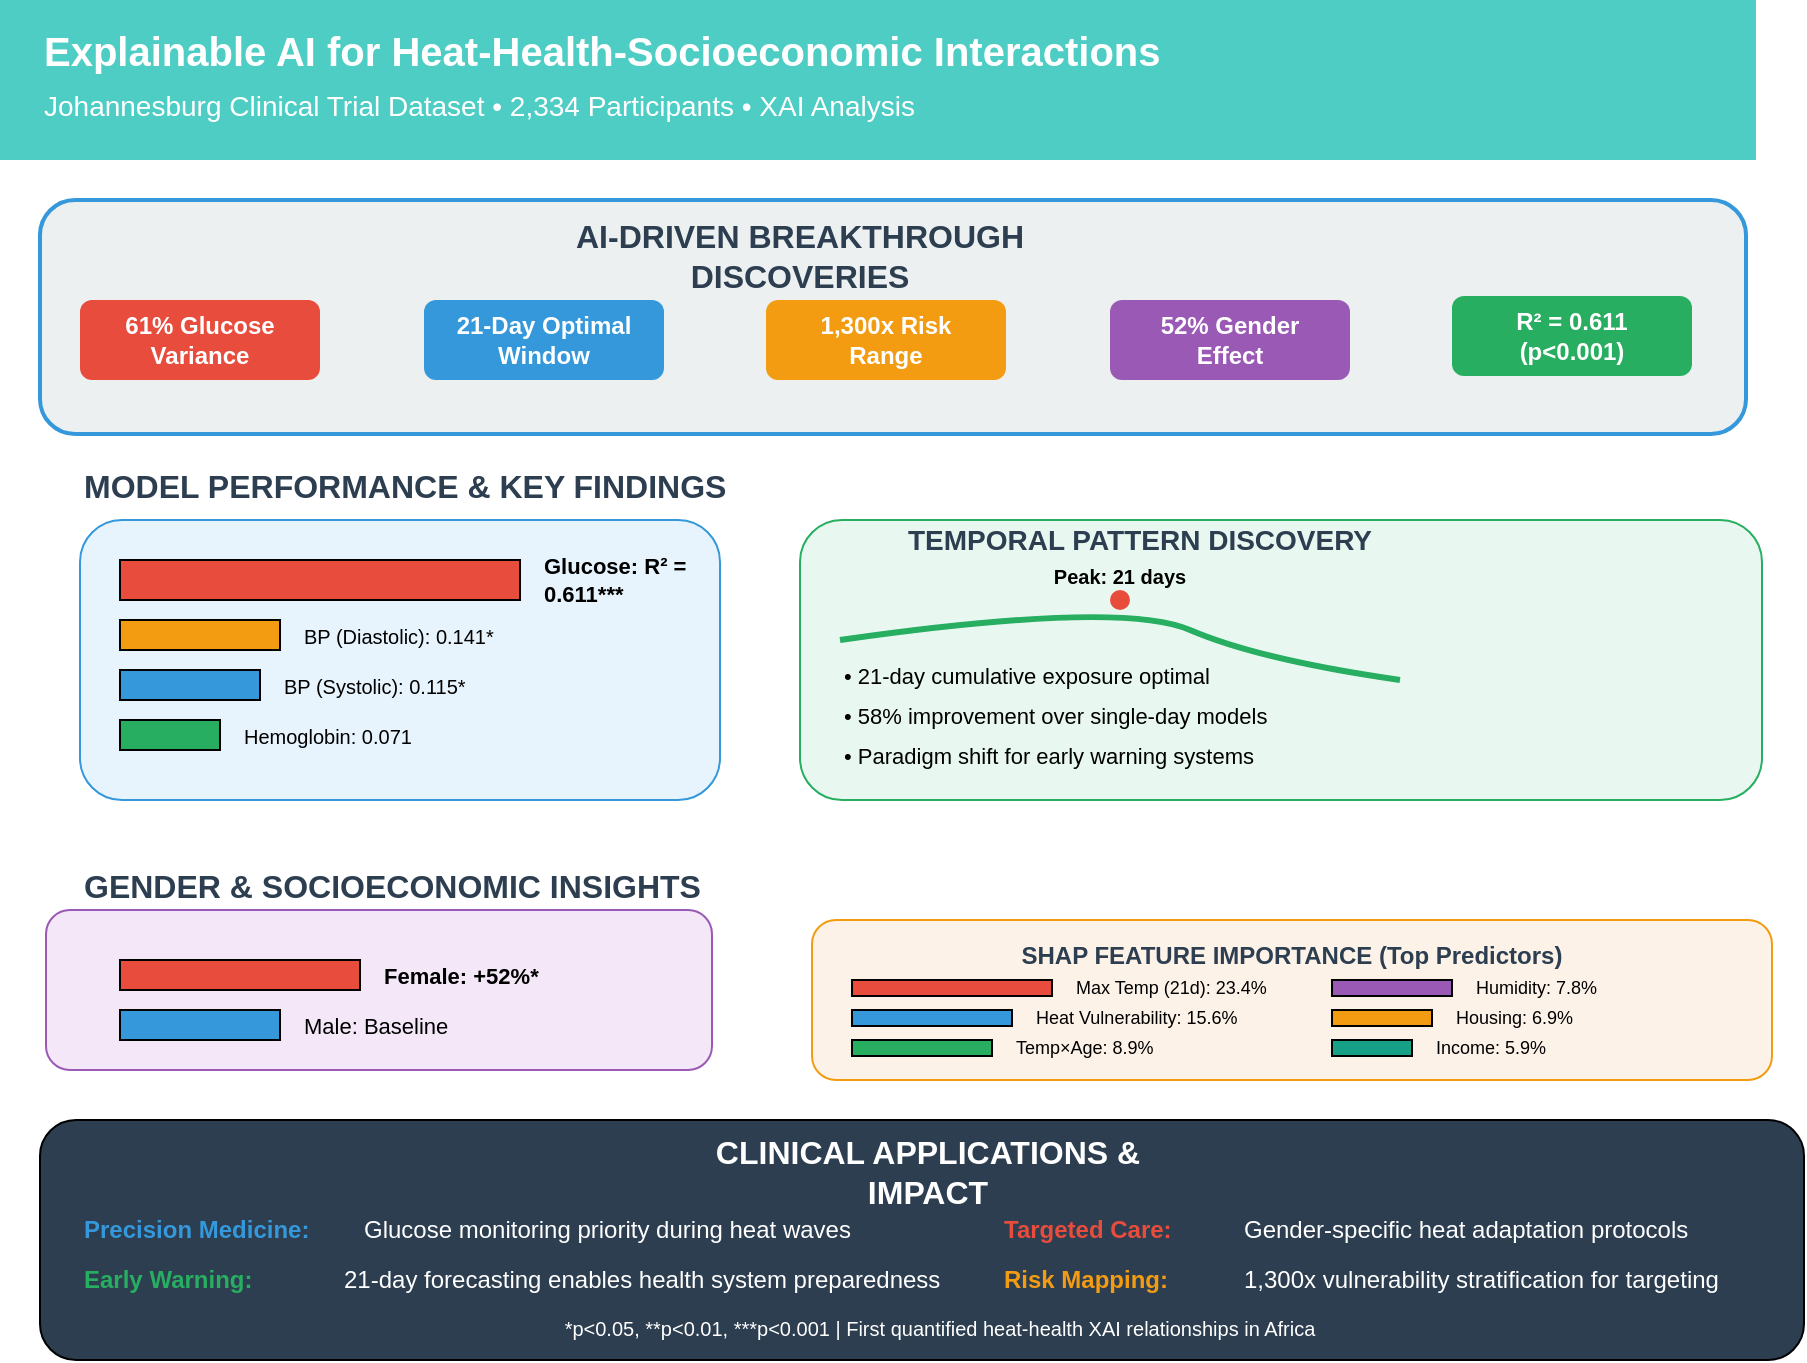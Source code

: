 <mxfile version="28.1.1">
  <diagram name="AI Heat-Health Summary" id="Bg4GZkrGypQcDR8X8vk6">
    <mxGraphModel dx="1234" dy="926" grid="0" gridSize="10" guides="1" tooltips="1" connect="1" arrows="1" fold="1" page="0" pageScale="1" pageWidth="1169" pageHeight="827" math="0" shadow="0">
      <root>
        <mxCell id="0" />
        <mxCell id="1" parent="0" />
        <mxCell id="r3DL4HgNpFfkWtpdhxyJ-1" value="" style="rounded=0;whiteSpace=wrap;html=1;fillColor=#4ECDC4;strokeColor=none;" vertex="1" parent="1">
          <mxGeometry x="146" y="139" width="878" height="80" as="geometry" />
        </mxCell>
        <mxCell id="r3DL4HgNpFfkWtpdhxyJ-2" value="Explainable AI for Heat-Health-Socioeconomic Interactions" style="text;html=1;strokeColor=none;fillColor=none;align=left;verticalAlign=middle;whiteSpace=wrap;rounded=0;fontSize=20;fontStyle=1;fontColor=#FFFFFF;" vertex="1" parent="1">
          <mxGeometry x="166" y="149" width="600" height="30" as="geometry" />
        </mxCell>
        <mxCell id="r3DL4HgNpFfkWtpdhxyJ-3" value="Johannesburg Clinical Trial Dataset • 2,334 Participants • XAI Analysis" style="text;html=1;strokeColor=none;fillColor=none;align=left;verticalAlign=middle;whiteSpace=wrap;rounded=0;fontSize=14;fontColor=#FFFFFF;" vertex="1" parent="1">
          <mxGeometry x="166" y="179" width="500" height="25" as="geometry" />
        </mxCell>
        <mxCell id="r3DL4HgNpFfkWtpdhxyJ-6" value="" style="rounded=1;whiteSpace=wrap;html=1;fillColor=#ECF0F1;strokeColor=#3498DB;strokeWidth=2;" vertex="1" parent="1">
          <mxGeometry x="166" y="239" width="853" height="117" as="geometry" />
        </mxCell>
        <mxCell id="r3DL4HgNpFfkWtpdhxyJ-7" value="AI-DRIVEN BREAKTHROUGH DISCOVERIES" style="text;html=1;strokeColor=none;fillColor=none;align=center;verticalAlign=middle;whiteSpace=wrap;rounded=0;fontSize=16;fontStyle=1;fontColor=#2C3E50;" vertex="1" parent="1">
          <mxGeometry x="426" y="254" width="240" height="25" as="geometry" />
        </mxCell>
        <mxCell id="r3DL4HgNpFfkWtpdhxyJ-8" value="61% Glucose&#xa;Variance" style="rounded=1;whiteSpace=wrap;html=1;fillColor=#E74C3C;strokeColor=none;fontColor=#FFFFFF;fontSize=12;fontStyle=1;" vertex="1" parent="1">
          <mxGeometry x="186" y="289" width="120" height="40" as="geometry" />
        </mxCell>
        <mxCell id="r3DL4HgNpFfkWtpdhxyJ-9" value="21-Day Optimal&#xa;Window" style="rounded=1;whiteSpace=wrap;html=1;fillColor=#3498DB;strokeColor=none;fontColor=#FFFFFF;fontSize=12;fontStyle=1;" vertex="1" parent="1">
          <mxGeometry x="358" y="289" width="120" height="40" as="geometry" />
        </mxCell>
        <mxCell id="r3DL4HgNpFfkWtpdhxyJ-10" value="1,300x Risk&#xa;Range" style="rounded=1;whiteSpace=wrap;html=1;fillColor=#F39C12;strokeColor=none;fontColor=#FFFFFF;fontSize=12;fontStyle=1;" vertex="1" parent="1">
          <mxGeometry x="529" y="289" width="120" height="40" as="geometry" />
        </mxCell>
        <mxCell id="r3DL4HgNpFfkWtpdhxyJ-11" value="52% Gender&#xa;Effect" style="rounded=1;whiteSpace=wrap;html=1;fillColor=#9B59B6;strokeColor=none;fontColor=#FFFFFF;fontSize=12;fontStyle=1;" vertex="1" parent="1">
          <mxGeometry x="701" y="289" width="120" height="40" as="geometry" />
        </mxCell>
        <mxCell id="r3DL4HgNpFfkWtpdhxyJ-12" value="R² = 0.611&#xa;(p&lt;0.001)" style="rounded=1;whiteSpace=wrap;html=1;fillColor=#27AE60;strokeColor=none;fontColor=#FFFFFF;fontSize=12;fontStyle=1;" vertex="1" parent="1">
          <mxGeometry x="872" y="287" width="120" height="40" as="geometry" />
        </mxCell>
        <mxCell id="r3DL4HgNpFfkWtpdhxyJ-13" value="MODEL PERFORMANCE &amp; KEY FINDINGS" style="text;html=1;strokeColor=none;fillColor=none;align=left;verticalAlign=middle;whiteSpace=wrap;rounded=0;fontSize=16;fontStyle=1;fontColor=#2C3E50;" vertex="1" parent="1">
          <mxGeometry x="186" y="369" width="350" height="25" as="geometry" />
        </mxCell>
        <mxCell id="r3DL4HgNpFfkWtpdhxyJ-14" value="" style="rounded=1;whiteSpace=wrap;html=1;fillColor=#E8F4FD;strokeColor=#3498DB;strokeWidth=1;" vertex="1" parent="1">
          <mxGeometry x="186" y="399" width="320" height="140" as="geometry" />
        </mxCell>
        <mxCell id="r3DL4HgNpFfkWtpdhxyJ-15" value="" style="rounded=0;whiteSpace=wrap;html=1;fillColor=#E74C3C;" vertex="1" parent="1">
          <mxGeometry x="206" y="419" width="200" height="20" as="geometry" />
        </mxCell>
        <mxCell id="r3DL4HgNpFfkWtpdhxyJ-16" value="Glucose: R² = 0.611***" style="text;html=1;strokeColor=none;fillColor=none;align=left;verticalAlign=middle;whiteSpace=wrap;rounded=0;fontSize=11;fontStyle=1;" vertex="1" parent="1">
          <mxGeometry x="416" y="419" width="80" height="20" as="geometry" />
        </mxCell>
        <mxCell id="r3DL4HgNpFfkWtpdhxyJ-17" value="" style="rounded=0;whiteSpace=wrap;html=1;fillColor=#F39C12;" vertex="1" parent="1">
          <mxGeometry x="206" y="449" width="80" height="15" as="geometry" />
        </mxCell>
        <mxCell id="r3DL4HgNpFfkWtpdhxyJ-18" value="BP (Diastolic): 0.141*" style="text;html=1;strokeColor=none;fillColor=none;align=left;verticalAlign=middle;whiteSpace=wrap;rounded=0;fontSize=10;" vertex="1" parent="1">
          <mxGeometry x="296" y="449" width="120" height="15" as="geometry" />
        </mxCell>
        <mxCell id="r3DL4HgNpFfkWtpdhxyJ-19" value="" style="rounded=0;whiteSpace=wrap;html=1;fillColor=#3498DB;" vertex="1" parent="1">
          <mxGeometry x="206" y="474" width="70" height="15" as="geometry" />
        </mxCell>
        <mxCell id="r3DL4HgNpFfkWtpdhxyJ-20" value="BP (Systolic): 0.115*" style="text;html=1;strokeColor=none;fillColor=none;align=left;verticalAlign=middle;whiteSpace=wrap;rounded=0;fontSize=10;" vertex="1" parent="1">
          <mxGeometry x="286" y="474" width="120" height="15" as="geometry" />
        </mxCell>
        <mxCell id="r3DL4HgNpFfkWtpdhxyJ-21" value="" style="rounded=0;whiteSpace=wrap;html=1;fillColor=#27AE60;" vertex="1" parent="1">
          <mxGeometry x="206" y="499" width="50" height="15" as="geometry" />
        </mxCell>
        <mxCell id="r3DL4HgNpFfkWtpdhxyJ-22" value="Hemoglobin: 0.071" style="text;html=1;strokeColor=none;fillColor=none;align=left;verticalAlign=middle;whiteSpace=wrap;rounded=0;fontSize=10;" vertex="1" parent="1">
          <mxGeometry x="266" y="499" width="120" height="15" as="geometry" />
        </mxCell>
        <mxCell id="r3DL4HgNpFfkWtpdhxyJ-23" value="" style="rounded=1;whiteSpace=wrap;html=1;fillColor=#E8F8F0;strokeColor=#27AE60;strokeWidth=1;" vertex="1" parent="1">
          <mxGeometry x="546" y="399" width="481" height="140" as="geometry" />
        </mxCell>
        <mxCell id="r3DL4HgNpFfkWtpdhxyJ-24" value="TEMPORAL PATTERN DISCOVERY" style="text;html=1;strokeColor=none;fillColor=none;align=center;verticalAlign=middle;whiteSpace=wrap;rounded=0;fontSize=14;fontStyle=1;fontColor=#2C3E50;" vertex="1" parent="1">
          <mxGeometry x="566" y="399" width="300" height="20" as="geometry" />
        </mxCell>
        <mxCell id="r3DL4HgNpFfkWtpdhxyJ-25" value="" style="curved=1;endArrow=none;html=1;strokeColor=#27AE60;strokeWidth=3;" edge="1" parent="1">
          <mxGeometry width="50" height="50" relative="1" as="geometry">
            <mxPoint x="566" y="459" as="sourcePoint" />
            <mxPoint x="846" y="479" as="targetPoint" />
            <Array as="points">
              <mxPoint x="706" y="439" />
              <mxPoint x="776" y="469" />
            </Array>
          </mxGeometry>
        </mxCell>
        <mxCell id="r3DL4HgNpFfkWtpdhxyJ-26" value="" style="ellipse;whiteSpace=wrap;html=1;fillColor=#E74C3C;strokeColor=none;" vertex="1" parent="1">
          <mxGeometry x="701" y="434" width="10" height="10" as="geometry" />
        </mxCell>
        <mxCell id="r3DL4HgNpFfkWtpdhxyJ-27" value="Peak: 21 days" style="text;html=1;strokeColor=none;fillColor=none;align=center;verticalAlign=middle;whiteSpace=wrap;rounded=0;fontSize=10;fontStyle=1;" vertex="1" parent="1">
          <mxGeometry x="666" y="419" width="80" height="15" as="geometry" />
        </mxCell>
        <mxCell id="r3DL4HgNpFfkWtpdhxyJ-28" value="• 21-day cumulative exposure optimal" style="text;html=1;strokeColor=none;fillColor=none;align=left;verticalAlign=middle;whiteSpace=wrap;rounded=0;fontSize=11;" vertex="1" parent="1">
          <mxGeometry x="566" y="469" width="280" height="15" as="geometry" />
        </mxCell>
        <mxCell id="r3DL4HgNpFfkWtpdhxyJ-29" value="• 58% improvement over single-day models" style="text;html=1;strokeColor=none;fillColor=none;align=left;verticalAlign=middle;whiteSpace=wrap;rounded=0;fontSize=11;" vertex="1" parent="1">
          <mxGeometry x="566" y="489" width="280" height="15" as="geometry" />
        </mxCell>
        <mxCell id="r3DL4HgNpFfkWtpdhxyJ-30" value="• Paradigm shift for early warning systems" style="text;html=1;strokeColor=none;fillColor=none;align=left;verticalAlign=middle;whiteSpace=wrap;rounded=0;fontSize=11;" vertex="1" parent="1">
          <mxGeometry x="566" y="509" width="280" height="15" as="geometry" />
        </mxCell>
        <mxCell id="r3DL4HgNpFfkWtpdhxyJ-31" value="GENDER &amp; SOCIOECONOMIC INSIGHTS" style="text;html=1;strokeColor=none;fillColor=none;align=left;verticalAlign=middle;whiteSpace=wrap;rounded=0;fontSize=16;fontStyle=1;fontColor=#2C3E50;" vertex="1" parent="1">
          <mxGeometry x="186" y="569" width="350" height="25" as="geometry" />
        </mxCell>
        <mxCell id="r3DL4HgNpFfkWtpdhxyJ-32" value="" style="rounded=1;whiteSpace=wrap;html=1;fillColor=#F4E8F8;strokeColor=#9B59B6;strokeWidth=1;" vertex="1" parent="1">
          <mxGeometry x="169" y="594" width="333" height="80" as="geometry" />
        </mxCell>
        <mxCell id="r3DL4HgNpFfkWtpdhxyJ-33" value="" style="rounded=0;whiteSpace=wrap;html=1;fillColor=#E74C3C;" vertex="1" parent="1">
          <mxGeometry x="206" y="619" width="120" height="15" as="geometry" />
        </mxCell>
        <mxCell id="r3DL4HgNpFfkWtpdhxyJ-34" value="Female: +52%*" style="text;html=1;strokeColor=none;fillColor=none;align=left;verticalAlign=middle;whiteSpace=wrap;rounded=0;fontSize=11;fontStyle=1;" vertex="1" parent="1">
          <mxGeometry x="336" y="619" width="80" height="15" as="geometry" />
        </mxCell>
        <mxCell id="r3DL4HgNpFfkWtpdhxyJ-35" value="" style="rounded=0;whiteSpace=wrap;html=1;fillColor=#3498DB;" vertex="1" parent="1">
          <mxGeometry x="206" y="644" width="80" height="15" as="geometry" />
        </mxCell>
        <mxCell id="r3DL4HgNpFfkWtpdhxyJ-36" value="Male: Baseline" style="text;html=1;strokeColor=none;fillColor=none;align=left;verticalAlign=middle;whiteSpace=wrap;rounded=0;fontSize=11;" vertex="1" parent="1">
          <mxGeometry x="296" y="644" width="80" height="15" as="geometry" />
        </mxCell>
        <mxCell id="r3DL4HgNpFfkWtpdhxyJ-37" value="" style="rounded=1;whiteSpace=wrap;html=1;fillColor=#FDF2E8;strokeColor=#F39C12;strokeWidth=1;" vertex="1" parent="1">
          <mxGeometry x="552" y="599" width="480" height="80" as="geometry" />
        </mxCell>
        <mxCell id="r3DL4HgNpFfkWtpdhxyJ-38" value="SHAP FEATURE IMPORTANCE (Top Predictors)" style="text;html=1;strokeColor=none;fillColor=none;align=center;verticalAlign=middle;whiteSpace=wrap;rounded=0;fontSize=12;fontStyle=1;fontColor=#2C3E50;" vertex="1" parent="1">
          <mxGeometry x="562" y="609" width="460" height="15" as="geometry" />
        </mxCell>
        <mxCell id="r3DL4HgNpFfkWtpdhxyJ-39" value="" style="rounded=0;whiteSpace=wrap;html=1;fillColor=#E74C3C;" vertex="1" parent="1">
          <mxGeometry x="572" y="629" width="100" height="8" as="geometry" />
        </mxCell>
        <mxCell id="r3DL4HgNpFfkWtpdhxyJ-40" value="Max Temp (21d): 23.4%" style="text;html=1;strokeColor=none;fillColor=none;align=left;verticalAlign=middle;whiteSpace=wrap;rounded=0;fontSize=9;" vertex="1" parent="1">
          <mxGeometry x="682" y="627" width="120" height="12" as="geometry" />
        </mxCell>
        <mxCell id="r3DL4HgNpFfkWtpdhxyJ-41" value="" style="rounded=0;whiteSpace=wrap;html=1;fillColor=#3498DB;" vertex="1" parent="1">
          <mxGeometry x="572" y="644" width="80" height="8" as="geometry" />
        </mxCell>
        <mxCell id="r3DL4HgNpFfkWtpdhxyJ-42" value="Heat Vulnerability: 15.6%" style="text;html=1;strokeColor=none;fillColor=none;align=left;verticalAlign=middle;whiteSpace=wrap;rounded=0;fontSize=9;" vertex="1" parent="1">
          <mxGeometry x="662" y="642" width="130" height="12" as="geometry" />
        </mxCell>
        <mxCell id="r3DL4HgNpFfkWtpdhxyJ-43" value="" style="rounded=0;whiteSpace=wrap;html=1;fillColor=#27AE60;" vertex="1" parent="1">
          <mxGeometry x="572" y="659" width="70" height="8" as="geometry" />
        </mxCell>
        <mxCell id="r3DL4HgNpFfkWtpdhxyJ-44" value="Temp×Age: 8.9%" style="text;html=1;strokeColor=none;fillColor=none;align=left;verticalAlign=middle;whiteSpace=wrap;rounded=0;fontSize=9;" vertex="1" parent="1">
          <mxGeometry x="652" y="657" width="100" height="12" as="geometry" />
        </mxCell>
        <mxCell id="r3DL4HgNpFfkWtpdhxyJ-45" value="" style="rounded=0;whiteSpace=wrap;html=1;fillColor=#9B59B6;" vertex="1" parent="1">
          <mxGeometry x="812" y="629" width="60" height="8" as="geometry" />
        </mxCell>
        <mxCell id="r3DL4HgNpFfkWtpdhxyJ-46" value="Humidity: 7.8%" style="text;html=1;strokeColor=none;fillColor=none;align=left;verticalAlign=middle;whiteSpace=wrap;rounded=0;fontSize=9;" vertex="1" parent="1">
          <mxGeometry x="882" y="627" width="100" height="12" as="geometry" />
        </mxCell>
        <mxCell id="r3DL4HgNpFfkWtpdhxyJ-47" value="" style="rounded=0;whiteSpace=wrap;html=1;fillColor=#F39C12;" vertex="1" parent="1">
          <mxGeometry x="812" y="644" width="50" height="8" as="geometry" />
        </mxCell>
        <mxCell id="r3DL4HgNpFfkWtpdhxyJ-48" value="Housing: 6.9%" style="text;html=1;strokeColor=none;fillColor=none;align=left;verticalAlign=middle;whiteSpace=wrap;rounded=0;fontSize=9;" vertex="1" parent="1">
          <mxGeometry x="872" y="642" width="100" height="12" as="geometry" />
        </mxCell>
        <mxCell id="r3DL4HgNpFfkWtpdhxyJ-49" value="" style="rounded=0;whiteSpace=wrap;html=1;fillColor=#16A085;" vertex="1" parent="1">
          <mxGeometry x="812" y="659" width="40" height="8" as="geometry" />
        </mxCell>
        <mxCell id="r3DL4HgNpFfkWtpdhxyJ-50" value="Income: 5.9%" style="text;html=1;strokeColor=none;fillColor=none;align=left;verticalAlign=middle;whiteSpace=wrap;rounded=0;fontSize=9;" vertex="1" parent="1">
          <mxGeometry x="862" y="657" width="100" height="12" as="geometry" />
        </mxCell>
        <mxCell id="r3DL4HgNpFfkWtpdhxyJ-51" value="" style="rounded=1;whiteSpace=wrap;html=1;fillColor=#2C3E50;" vertex="1" parent="1">
          <mxGeometry x="166" y="699" width="882" height="120" as="geometry" />
        </mxCell>
        <mxCell id="r3DL4HgNpFfkWtpdhxyJ-52" value="CLINICAL APPLICATIONS &amp; IMPACT" style="text;html=1;strokeColor=none;fillColor=none;align=center;verticalAlign=middle;whiteSpace=wrap;rounded=0;fontSize=16;fontStyle=1;fontColor=#FFFFFF;" vertex="1" parent="1">
          <mxGeometry x="490" y="712" width="240" height="25" as="geometry" />
        </mxCell>
        <mxCell id="r3DL4HgNpFfkWtpdhxyJ-53" value="Precision Medicine:" style="text;html=1;strokeColor=none;fillColor=none;align=left;verticalAlign=middle;whiteSpace=wrap;rounded=0;fontSize=12;fontStyle=1;fontColor=#3498DB;" vertex="1" parent="1">
          <mxGeometry x="186" y="744" width="130" height="20" as="geometry" />
        </mxCell>
        <mxCell id="r3DL4HgNpFfkWtpdhxyJ-54" value="Glucose monitoring priority during heat waves" style="text;html=1;strokeColor=none;fillColor=none;align=left;verticalAlign=middle;whiteSpace=wrap;rounded=0;fontSize=12;fontColor=#FFFFFF;" vertex="1" parent="1">
          <mxGeometry x="326" y="744" width="280" height="20" as="geometry" />
        </mxCell>
        <mxCell id="r3DL4HgNpFfkWtpdhxyJ-55" value="Early Warning:" style="text;html=1;strokeColor=none;fillColor=none;align=left;verticalAlign=middle;whiteSpace=wrap;rounded=0;fontSize=12;fontStyle=1;fontColor=#27AE60;" vertex="1" parent="1">
          <mxGeometry x="186" y="769" width="120" height="20" as="geometry" />
        </mxCell>
        <mxCell id="r3DL4HgNpFfkWtpdhxyJ-56" value="21-day forecasting enables health system preparedness" style="text;html=1;strokeColor=none;fillColor=none;align=left;verticalAlign=middle;whiteSpace=wrap;rounded=0;fontSize=12;fontColor=#FFFFFF;" vertex="1" parent="1">
          <mxGeometry x="316" y="769" width="320" height="20" as="geometry" />
        </mxCell>
        <mxCell id="r3DL4HgNpFfkWtpdhxyJ-57" value="Targeted Care:" style="text;html=1;strokeColor=none;fillColor=none;align=left;verticalAlign=middle;whiteSpace=wrap;rounded=0;fontSize=12;fontStyle=1;fontColor=#E74C3C;" vertex="1" parent="1">
          <mxGeometry x="646" y="744" width="110" height="20" as="geometry" />
        </mxCell>
        <mxCell id="r3DL4HgNpFfkWtpdhxyJ-58" value="Gender-specific heat adaptation protocols" style="text;html=1;strokeColor=none;fillColor=none;align=left;verticalAlign=middle;whiteSpace=wrap;rounded=0;fontSize=12;fontColor=#FFFFFF;" vertex="1" parent="1">
          <mxGeometry x="766" y="744" width="250" height="20" as="geometry" />
        </mxCell>
        <mxCell id="r3DL4HgNpFfkWtpdhxyJ-59" value="Risk Mapping:" style="text;html=1;strokeColor=none;fillColor=none;align=left;verticalAlign=middle;whiteSpace=wrap;rounded=0;fontSize=12;fontStyle=1;fontColor=#F39C12;" vertex="1" parent="1">
          <mxGeometry x="646" y="769" width="110" height="20" as="geometry" />
        </mxCell>
        <mxCell id="r3DL4HgNpFfkWtpdhxyJ-60" value="1,300x vulnerability stratification for targeting" style="text;html=1;strokeColor=none;fillColor=none;align=left;verticalAlign=middle;whiteSpace=wrap;rounded=0;fontSize=12;fontColor=#FFFFFF;" vertex="1" parent="1">
          <mxGeometry x="766" y="769" width="280" height="20" as="geometry" />
        </mxCell>
        <mxCell id="r3DL4HgNpFfkWtpdhxyJ-61" value="*p&lt;0.05, **p&lt;0.01, ***p&lt;0.001 | First quantified heat-health XAI relationships in Africa" style="text;html=1;strokeColor=none;fillColor=none;align=center;verticalAlign=middle;whiteSpace=wrap;rounded=0;fontSize=10;fontColor=#FFFFFF;" vertex="1" parent="1">
          <mxGeometry x="396" y="793" width="440" height="20" as="geometry" />
        </mxCell>
      </root>
    </mxGraphModel>
  </diagram>
</mxfile>
